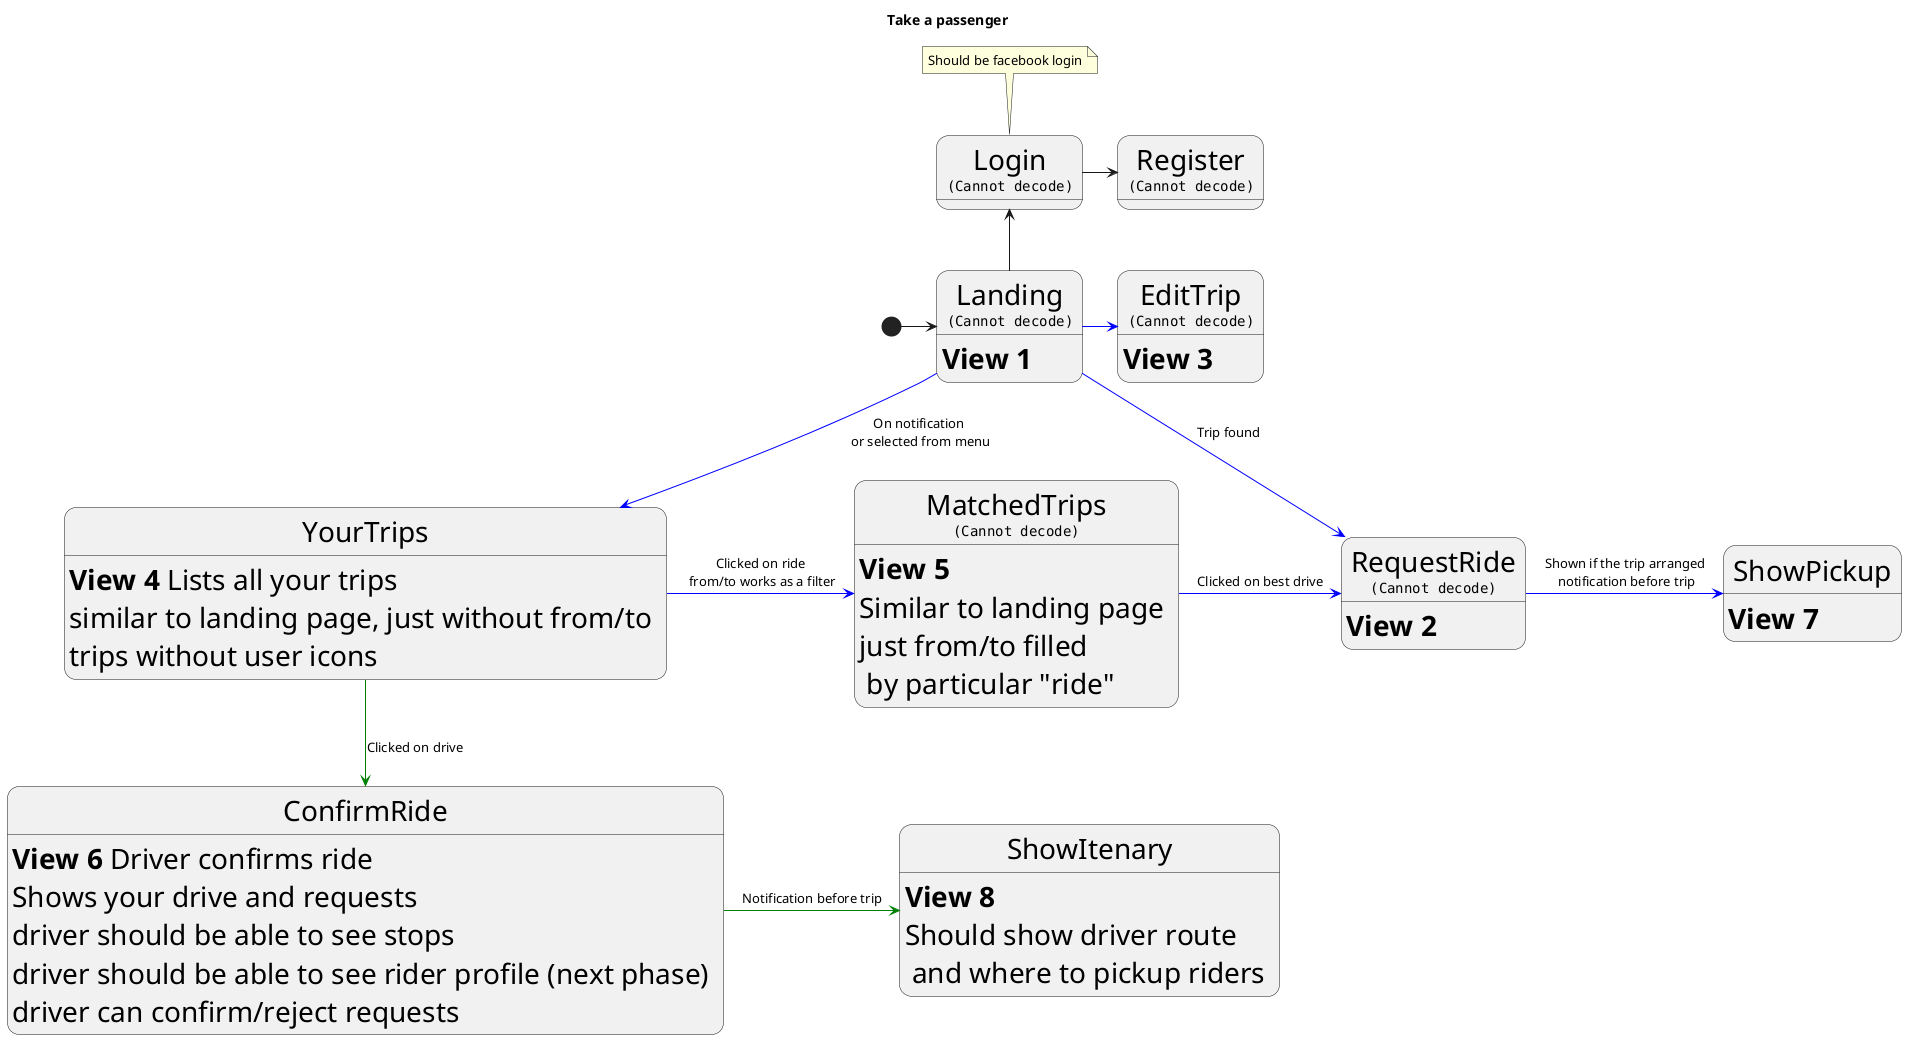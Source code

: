 @startuml

skinparam state {
  FontSize 28
  AttributeFontSize 28
}
title Take a passenger


state "Landing\n<img:mvp-flow/wrf-landing.png>" as landing
landing: <b>View 1</b>
state "Login\n<img:mvp-flow/mui-login.png>" as login
note top of login : Should be facebook login
state "Register\n<img:mvp-flow/mui-register.png>" as register

state "RequestRide\n<img:mvp-flow/wrf-uc9-acceptRequest.png>" as requestRide
requestRide: <b>View 2</b>

state "EditTrip\n<img:mvp-flow/mui-editTrip.png>" as editTrip
editTrip: <b>View 3</b>

state "YourTrips" as yourTrips
yourTrips: <b>View 4</b> Lists all your trips
yourTrips: similar to landing page, just without from/to
yourTrips: trips without user icons

state "MatchedTrips\n<img:mvp-flow/wrf-matchedTrips.png>" as matchedTrips
matchedTrips: <b>View 5</b>
matchedTrips: Similar to landing page
matchedTrips: just from/to filled\n by particular "ride"

state "ConfirmRide" as confirmRide
confirmRide: <b>View 6</b> Driver confirms ride
confirmRide: Shows your drive and requests
confirmRide: driver should be able to see stops
confirmRide: driver should be able to see rider profile (next phase)
confirmRide: driver can confirm/reject requests


state "ShowPickup" as showPickup
showPickup: <b>View 7</b>

state "ShowItenary" as showItenary
showItenary: <b>View 8</b>

showItenary: Should show driver route\n and where to pickup riders

login -right-> register

[*] -> landing
landing -up-> login
landing -[#blue]right-> editTrip
landing -[#blue]-> requestRide: Trip found
landing -[#blue]-> yourTrips: On notification\n or selected from menu

yourTrips -[#blue]> matchedTrips: Clicked on ride\n from/to works as a filter
yourTrips -[#green]-> confirmRide: Clicked on drive

matchedTrips -[#blue]> requestRide: Clicked on best drive
requestRide -[#blue]> showPickup: Shown if the trip arranged\n notification before trip

confirmRide -[#green]right> showItenary: Notification before trip

@enduml
